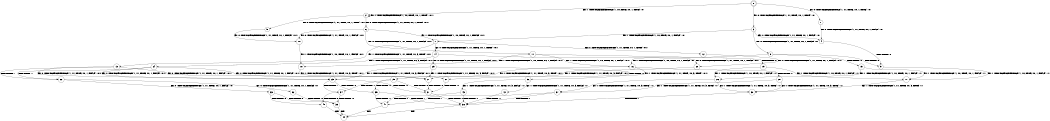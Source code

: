 digraph BCG {
size = "7, 10.5";
center = TRUE;
node [shape = circle];
0 [peripheries = 2];
0 -> 1 [label = "EX !0 !ATOMIC_EXCH_BRANCH (1, +1, TRUE, +0, 1, TRUE) !:0:"];
0 -> 2 [label = "EX !1 !ATOMIC_EXCH_BRANCH (1, +0, TRUE, +0, 1, TRUE) !:0:"];
0 -> 3 [label = "EX !0 !ATOMIC_EXCH_BRANCH (1, +1, TRUE, +0, 1, TRUE) !:0:"];
1 -> 4 [label = "EX !0 !ATOMIC_EXCH_BRANCH (1, +1, TRUE, +0, 1, FALSE) !:0:"];
2 -> 5 [label = "EX !0 !ATOMIC_EXCH_BRANCH (1, +1, TRUE, +0, 1, TRUE) !:0:1:"];
2 -> 6 [label = "EX !0 !ATOMIC_EXCH_BRANCH (1, +1, TRUE, +0, 1, TRUE) !:0:1:"];
2 -> 2 [label = "EX !1 !ATOMIC_EXCH_BRANCH (1, +0, TRUE, +0, 1, TRUE) !:0:1:"];
3 -> 4 [label = "EX !0 !ATOMIC_EXCH_BRANCH (1, +1, TRUE, +0, 1, FALSE) !:0:"];
3 -> 7 [label = "EX !1 !ATOMIC_EXCH_BRANCH (1, +0, TRUE, +0, 1, FALSE) !:0:"];
3 -> 8 [label = "EX !0 !ATOMIC_EXCH_BRANCH (1, +1, TRUE, +0, 1, FALSE) !:0:"];
4 -> 9 [label = "TERMINATE !0"];
5 -> 10 [label = "EX !0 !ATOMIC_EXCH_BRANCH (1, +1, TRUE, +0, 1, FALSE) !:0:1:"];
6 -> 10 [label = "EX !0 !ATOMIC_EXCH_BRANCH (1, +1, TRUE, +0, 1, FALSE) !:0:1:"];
6 -> 7 [label = "EX !1 !ATOMIC_EXCH_BRANCH (1, +0, TRUE, +0, 1, FALSE) !:0:1:"];
6 -> 11 [label = "EX !0 !ATOMIC_EXCH_BRANCH (1, +1, TRUE, +0, 1, FALSE) !:0:1:"];
7 -> 12 [label = "EX !0 !ATOMIC_EXCH_BRANCH (1, +1, TRUE, +0, 1, TRUE) !:0:1:"];
7 -> 13 [label = "EX !1 !ATOMIC_EXCH_BRANCH (1, +1, TRUE, +0, 3, TRUE) !:0:1:"];
7 -> 14 [label = "EX !0 !ATOMIC_EXCH_BRANCH (1, +1, TRUE, +0, 1, TRUE) !:0:1:"];
8 -> 9 [label = "TERMINATE !0"];
8 -> 15 [label = "TERMINATE !0"];
8 -> 16 [label = "EX !1 !ATOMIC_EXCH_BRANCH (1, +0, TRUE, +0, 1, FALSE) !:0:"];
9 -> 17 [label = "EX !1 !ATOMIC_EXCH_BRANCH (1, +0, TRUE, +0, 1, FALSE) !:1:"];
10 -> 18 [label = "EX !1 !ATOMIC_EXCH_BRANCH (1, +0, TRUE, +0, 1, FALSE) !:0:1:"];
11 -> 18 [label = "EX !1 !ATOMIC_EXCH_BRANCH (1, +0, TRUE, +0, 1, FALSE) !:0:1:"];
11 -> 19 [label = "TERMINATE !0"];
11 -> 16 [label = "EX !1 !ATOMIC_EXCH_BRANCH (1, +0, TRUE, +0, 1, FALSE) !:0:1:"];
12 -> 20 [label = "EX !0 !ATOMIC_EXCH_BRANCH (1, +1, TRUE, +0, 1, FALSE) !:0:1:"];
13 -> 21 [label = "EX !0 !ATOMIC_EXCH_BRANCH (1, +1, TRUE, +0, 1, FALSE) !:0:1:"];
13 -> 22 [label = "TERMINATE !1"];
13 -> 23 [label = "EX !0 !ATOMIC_EXCH_BRANCH (1, +1, TRUE, +0, 1, FALSE) !:0:1:"];
14 -> 20 [label = "EX !0 !ATOMIC_EXCH_BRANCH (1, +1, TRUE, +0, 1, FALSE) !:0:1:"];
14 -> 24 [label = "EX !1 !ATOMIC_EXCH_BRANCH (1, +1, TRUE, +0, 3, FALSE) !:0:1:"];
14 -> 25 [label = "EX !0 !ATOMIC_EXCH_BRANCH (1, +1, TRUE, +0, 1, FALSE) !:0:1:"];
15 -> 17 [label = "EX !1 !ATOMIC_EXCH_BRANCH (1, +0, TRUE, +0, 1, FALSE) !:1:"];
15 -> 26 [label = "EX !1 !ATOMIC_EXCH_BRANCH (1, +0, TRUE, +0, 1, FALSE) !:1:"];
16 -> 27 [label = "EX !1 !ATOMIC_EXCH_BRANCH (1, +1, TRUE, +0, 3, TRUE) !:0:1:"];
16 -> 28 [label = "TERMINATE !0"];
16 -> 29 [label = "EX !1 !ATOMIC_EXCH_BRANCH (1, +1, TRUE, +0, 3, TRUE) !:0:1:"];
17 -> 30 [label = "EX !1 !ATOMIC_EXCH_BRANCH (1, +1, TRUE, +0, 3, TRUE) !:1:"];
18 -> 27 [label = "EX !1 !ATOMIC_EXCH_BRANCH (1, +1, TRUE, +0, 3, TRUE) !:0:1:"];
19 -> 17 [label = "EX !1 !ATOMIC_EXCH_BRANCH (1, +0, TRUE, +0, 1, FALSE) !:1:"];
19 -> 26 [label = "EX !1 !ATOMIC_EXCH_BRANCH (1, +0, TRUE, +0, 1, FALSE) !:1:"];
20 -> 21 [label = "EX !1 !ATOMIC_EXCH_BRANCH (1, +1, TRUE, +0, 3, FALSE) !:0:1:"];
21 -> 31 [label = "TERMINATE !0"];
22 -> 32 [label = "EX !0 !ATOMIC_EXCH_BRANCH (1, +1, TRUE, +0, 1, FALSE) !:0:"];
22 -> 33 [label = "EX !0 !ATOMIC_EXCH_BRANCH (1, +1, TRUE, +0, 1, FALSE) !:0:"];
23 -> 31 [label = "TERMINATE !0"];
23 -> 34 [label = "TERMINATE !1"];
23 -> 35 [label = "TERMINATE !0"];
24 -> 21 [label = "EX !0 !ATOMIC_EXCH_BRANCH (1, +1, TRUE, +0, 1, FALSE) !:0:1:"];
24 -> 22 [label = "TERMINATE !1"];
24 -> 23 [label = "EX !0 !ATOMIC_EXCH_BRANCH (1, +1, TRUE, +0, 1, FALSE) !:0:1:"];
25 -> 21 [label = "EX !1 !ATOMIC_EXCH_BRANCH (1, +1, TRUE, +0, 3, FALSE) !:0:1:"];
25 -> 36 [label = "TERMINATE !0"];
25 -> 23 [label = "EX !1 !ATOMIC_EXCH_BRANCH (1, +1, TRUE, +0, 3, FALSE) !:0:1:"];
26 -> 30 [label = "EX !1 !ATOMIC_EXCH_BRANCH (1, +1, TRUE, +0, 3, TRUE) !:1:"];
26 -> 37 [label = "EX !1 !ATOMIC_EXCH_BRANCH (1, +1, TRUE, +0, 3, TRUE) !:1:"];
27 -> 31 [label = "TERMINATE !0"];
28 -> 30 [label = "EX !1 !ATOMIC_EXCH_BRANCH (1, +1, TRUE, +0, 3, TRUE) !:1:"];
28 -> 37 [label = "EX !1 !ATOMIC_EXCH_BRANCH (1, +1, TRUE, +0, 3, TRUE) !:1:"];
29 -> 31 [label = "TERMINATE !0"];
29 -> 34 [label = "TERMINATE !1"];
29 -> 35 [label = "TERMINATE !0"];
30 -> 38 [label = "TERMINATE !1"];
31 -> 38 [label = "TERMINATE !1"];
32 -> 39 [label = "TERMINATE !0"];
33 -> 39 [label = "TERMINATE !0"];
33 -> 40 [label = "TERMINATE !0"];
34 -> 39 [label = "TERMINATE !0"];
34 -> 40 [label = "TERMINATE !0"];
35 -> 38 [label = "TERMINATE !1"];
35 -> 41 [label = "TERMINATE !1"];
36 -> 42 [label = "EX !1 !ATOMIC_EXCH_BRANCH (1, +1, TRUE, +0, 3, FALSE) !:1:"];
36 -> 43 [label = "EX !1 !ATOMIC_EXCH_BRANCH (1, +1, TRUE, +0, 3, FALSE) !:1:"];
37 -> 38 [label = "TERMINATE !1"];
37 -> 41 [label = "TERMINATE !1"];
38 -> 44 [label = "exit"];
39 -> 44 [label = "exit"];
40 -> 44 [label = "exit"];
41 -> 44 [label = "exit"];
42 -> 38 [label = "TERMINATE !1"];
43 -> 38 [label = "TERMINATE !1"];
43 -> 41 [label = "TERMINATE !1"];
}
